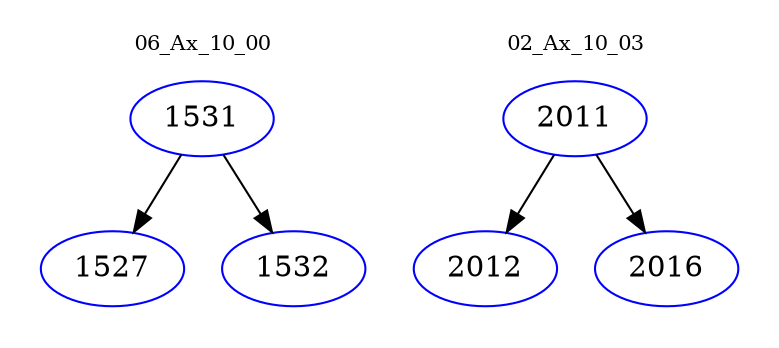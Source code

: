 digraph{
subgraph cluster_0 {
color = white
label = "06_Ax_10_00";
fontsize=10;
T0_1531 [label="1531", color="blue"]
T0_1531 -> T0_1527 [color="black"]
T0_1527 [label="1527", color="blue"]
T0_1531 -> T0_1532 [color="black"]
T0_1532 [label="1532", color="blue"]
}
subgraph cluster_1 {
color = white
label = "02_Ax_10_03";
fontsize=10;
T1_2011 [label="2011", color="blue"]
T1_2011 -> T1_2012 [color="black"]
T1_2012 [label="2012", color="blue"]
T1_2011 -> T1_2016 [color="black"]
T1_2016 [label="2016", color="blue"]
}
}
